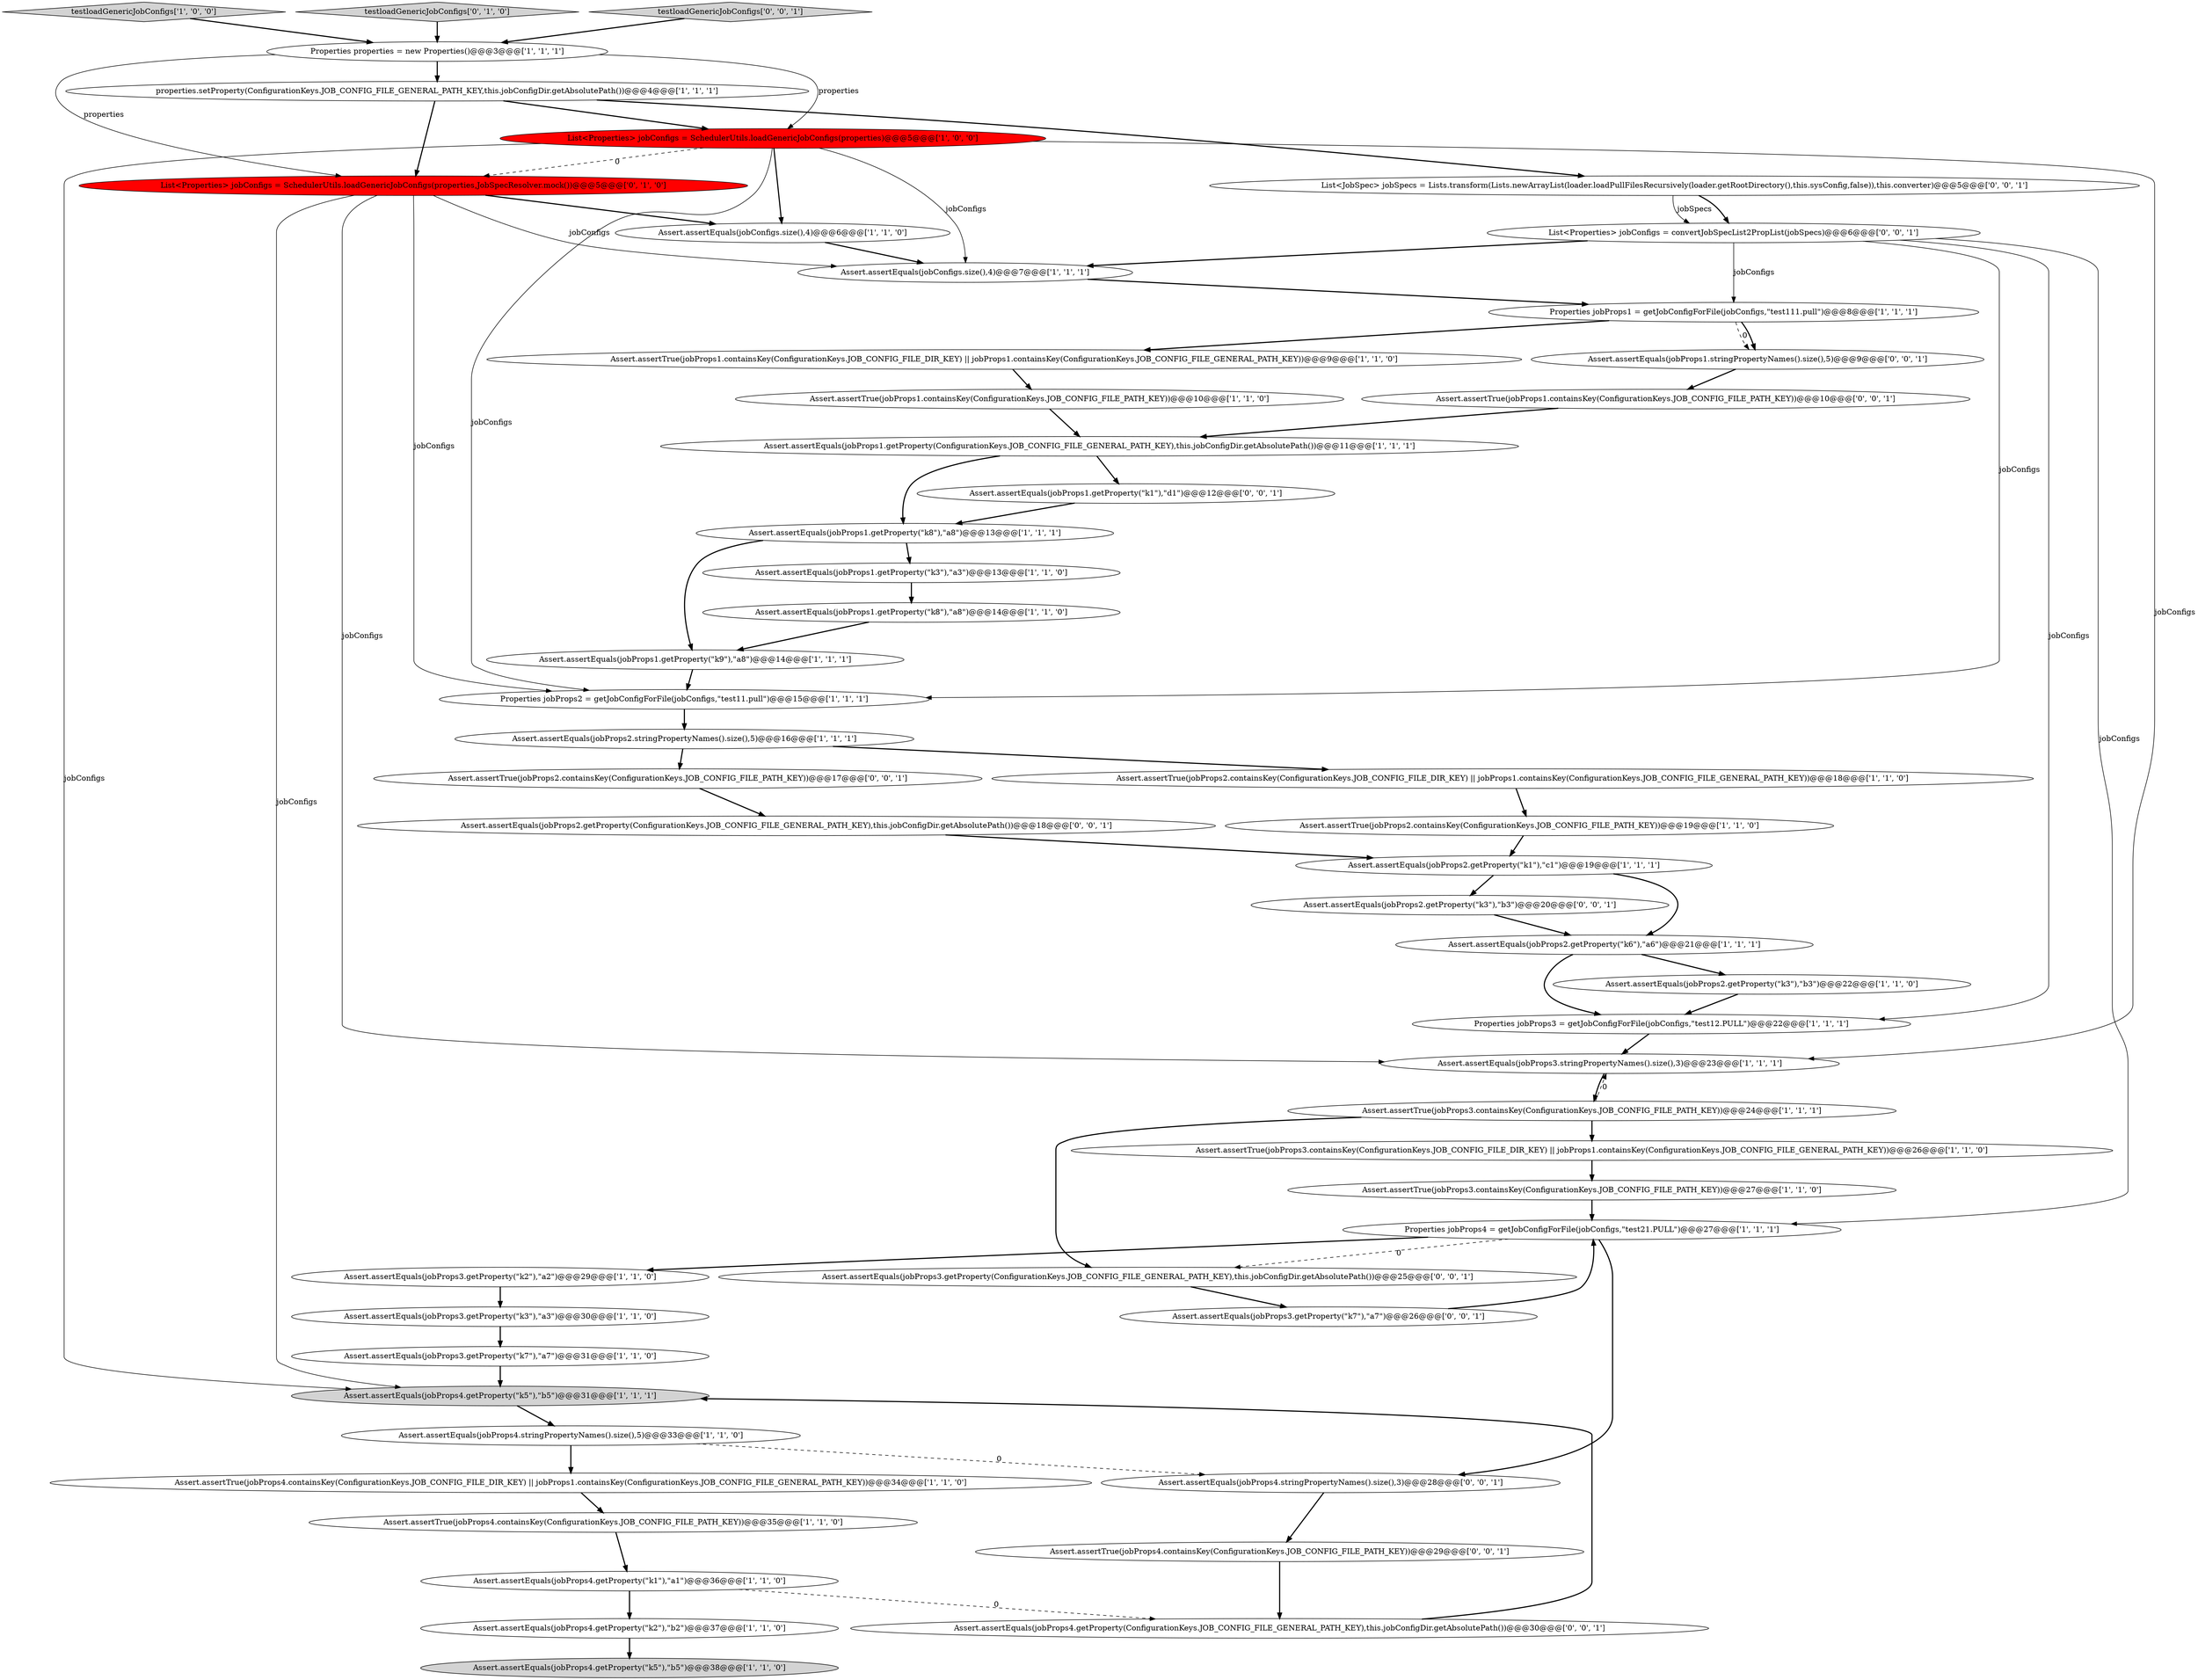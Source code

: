 digraph {
2 [style = filled, label = "List<Properties> jobConfigs = SchedulerUtils.loadGenericJobConfigs(properties)@@@5@@@['1', '0', '0']", fillcolor = red, shape = ellipse image = "AAA1AAABBB1BBB"];
12 [style = filled, label = "Assert.assertTrue(jobProps3.containsKey(ConfigurationKeys.JOB_CONFIG_FILE_PATH_KEY))@@@27@@@['1', '1', '0']", fillcolor = white, shape = ellipse image = "AAA0AAABBB1BBB"];
14 [style = filled, label = "Assert.assertEquals(jobProps1.getProperty(\"k9\"),\"a8\")@@@14@@@['1', '1', '1']", fillcolor = white, shape = ellipse image = "AAA0AAABBB1BBB"];
41 [style = filled, label = "Assert.assertEquals(jobProps2.getProperty(\"k3\"),\"b3\")@@@20@@@['0', '0', '1']", fillcolor = white, shape = ellipse image = "AAA0AAABBB3BBB"];
45 [style = filled, label = "Assert.assertEquals(jobProps1.stringPropertyNames().size(),5)@@@9@@@['0', '0', '1']", fillcolor = white, shape = ellipse image = "AAA0AAABBB3BBB"];
27 [style = filled, label = "Assert.assertEquals(jobProps4.stringPropertyNames().size(),5)@@@33@@@['1', '1', '0']", fillcolor = white, shape = ellipse image = "AAA0AAABBB1BBB"];
33 [style = filled, label = "Properties properties = new Properties()@@@3@@@['1', '1', '1']", fillcolor = white, shape = ellipse image = "AAA0AAABBB1BBB"];
29 [style = filled, label = "Assert.assertTrue(jobProps4.containsKey(ConfigurationKeys.JOB_CONFIG_FILE_PATH_KEY))@@@35@@@['1', '1', '0']", fillcolor = white, shape = ellipse image = "AAA0AAABBB1BBB"];
47 [style = filled, label = "Assert.assertEquals(jobProps3.getProperty(\"k7\"),\"a7\")@@@26@@@['0', '0', '1']", fillcolor = white, shape = ellipse image = "AAA0AAABBB3BBB"];
10 [style = filled, label = "Properties jobProps4 = getJobConfigForFile(jobConfigs,\"test21.PULL\")@@@27@@@['1', '1', '1']", fillcolor = white, shape = ellipse image = "AAA0AAABBB1BBB"];
21 [style = filled, label = "Properties jobProps1 = getJobConfigForFile(jobConfigs,\"test111.pull\")@@@8@@@['1', '1', '1']", fillcolor = white, shape = ellipse image = "AAA0AAABBB1BBB"];
34 [style = filled, label = "Assert.assertEquals(jobProps3.getProperty(\"k3\"),\"a3\")@@@30@@@['1', '1', '0']", fillcolor = white, shape = ellipse image = "AAA0AAABBB1BBB"];
15 [style = filled, label = "Assert.assertEquals(jobConfigs.size(),4)@@@7@@@['1', '1', '1']", fillcolor = white, shape = ellipse image = "AAA0AAABBB1BBB"];
4 [style = filled, label = "Assert.assertEquals(jobProps1.getProperty(\"k3\"),\"a3\")@@@13@@@['1', '1', '0']", fillcolor = white, shape = ellipse image = "AAA0AAABBB1BBB"];
40 [style = filled, label = "Assert.assertTrue(jobProps2.containsKey(ConfigurationKeys.JOB_CONFIG_FILE_PATH_KEY))@@@17@@@['0', '0', '1']", fillcolor = white, shape = ellipse image = "AAA0AAABBB3BBB"];
1 [style = filled, label = "Assert.assertEquals(jobProps4.getProperty(\"k5\"),\"b5\")@@@38@@@['1', '1', '0']", fillcolor = lightgray, shape = ellipse image = "AAA0AAABBB1BBB"];
23 [style = filled, label = "Assert.assertEquals(jobProps2.stringPropertyNames().size(),5)@@@16@@@['1', '1', '1']", fillcolor = white, shape = ellipse image = "AAA0AAABBB1BBB"];
36 [style = filled, label = "testloadGenericJobConfigs['1', '0', '0']", fillcolor = lightgray, shape = diamond image = "AAA0AAABBB1BBB"];
6 [style = filled, label = "properties.setProperty(ConfigurationKeys.JOB_CONFIG_FILE_GENERAL_PATH_KEY,this.jobConfigDir.getAbsolutePath())@@@4@@@['1', '1', '1']", fillcolor = white, shape = ellipse image = "AAA0AAABBB1BBB"];
46 [style = filled, label = "Assert.assertEquals(jobProps2.getProperty(ConfigurationKeys.JOB_CONFIG_FILE_GENERAL_PATH_KEY),this.jobConfigDir.getAbsolutePath())@@@18@@@['0', '0', '1']", fillcolor = white, shape = ellipse image = "AAA0AAABBB3BBB"];
18 [style = filled, label = "Assert.assertEquals(jobProps2.getProperty(\"k3\"),\"b3\")@@@22@@@['1', '1', '0']", fillcolor = white, shape = ellipse image = "AAA0AAABBB1BBB"];
44 [style = filled, label = "Assert.assertTrue(jobProps1.containsKey(ConfigurationKeys.JOB_CONFIG_FILE_PATH_KEY))@@@10@@@['0', '0', '1']", fillcolor = white, shape = ellipse image = "AAA0AAABBB3BBB"];
48 [style = filled, label = "List<JobSpec> jobSpecs = Lists.transform(Lists.newArrayList(loader.loadPullFilesRecursively(loader.getRootDirectory(),this.sysConfig,false)),this.converter)@@@5@@@['0', '0', '1']", fillcolor = white, shape = ellipse image = "AAA0AAABBB3BBB"];
32 [style = filled, label = "Assert.assertTrue(jobProps4.containsKey(ConfigurationKeys.JOB_CONFIG_FILE_DIR_KEY) || jobProps1.containsKey(ConfigurationKeys.JOB_CONFIG_FILE_GENERAL_PATH_KEY))@@@34@@@['1', '1', '0']", fillcolor = white, shape = ellipse image = "AAA0AAABBB1BBB"];
19 [style = filled, label = "Assert.assertTrue(jobProps1.containsKey(ConfigurationKeys.JOB_CONFIG_FILE_PATH_KEY))@@@10@@@['1', '1', '0']", fillcolor = white, shape = ellipse image = "AAA0AAABBB1BBB"];
35 [style = filled, label = "Assert.assertEquals(jobProps1.getProperty(\"k8\"),\"a8\")@@@13@@@['1', '1', '1']", fillcolor = white, shape = ellipse image = "AAA0AAABBB1BBB"];
22 [style = filled, label = "Assert.assertTrue(jobProps2.containsKey(ConfigurationKeys.JOB_CONFIG_FILE_DIR_KEY) || jobProps1.containsKey(ConfigurationKeys.JOB_CONFIG_FILE_GENERAL_PATH_KEY))@@@18@@@['1', '1', '0']", fillcolor = white, shape = ellipse image = "AAA0AAABBB1BBB"];
26 [style = filled, label = "Properties jobProps3 = getJobConfigForFile(jobConfigs,\"test12.PULL\")@@@22@@@['1', '1', '1']", fillcolor = white, shape = ellipse image = "AAA0AAABBB1BBB"];
38 [style = filled, label = "List<Properties> jobConfigs = SchedulerUtils.loadGenericJobConfigs(properties,JobSpecResolver.mock())@@@5@@@['0', '1', '0']", fillcolor = red, shape = ellipse image = "AAA1AAABBB2BBB"];
25 [style = filled, label = "Assert.assertTrue(jobProps3.containsKey(ConfigurationKeys.JOB_CONFIG_FILE_DIR_KEY) || jobProps1.containsKey(ConfigurationKeys.JOB_CONFIG_FILE_GENERAL_PATH_KEY))@@@26@@@['1', '1', '0']", fillcolor = white, shape = ellipse image = "AAA0AAABBB1BBB"];
5 [style = filled, label = "Assert.assertEquals(jobProps3.getProperty(\"k7\"),\"a7\")@@@31@@@['1', '1', '0']", fillcolor = white, shape = ellipse image = "AAA0AAABBB1BBB"];
39 [style = filled, label = "Assert.assertTrue(jobProps4.containsKey(ConfigurationKeys.JOB_CONFIG_FILE_PATH_KEY))@@@29@@@['0', '0', '1']", fillcolor = white, shape = ellipse image = "AAA0AAABBB3BBB"];
20 [style = filled, label = "Assert.assertEquals(jobProps3.getProperty(\"k2\"),\"a2\")@@@29@@@['1', '1', '0']", fillcolor = white, shape = ellipse image = "AAA0AAABBB1BBB"];
37 [style = filled, label = "testloadGenericJobConfigs['0', '1', '0']", fillcolor = lightgray, shape = diamond image = "AAA0AAABBB2BBB"];
50 [style = filled, label = "testloadGenericJobConfigs['0', '0', '1']", fillcolor = lightgray, shape = diamond image = "AAA0AAABBB3BBB"];
17 [style = filled, label = "Assert.assertEquals(jobProps2.getProperty(\"k1\"),\"c1\")@@@19@@@['1', '1', '1']", fillcolor = white, shape = ellipse image = "AAA0AAABBB1BBB"];
7 [style = filled, label = "Assert.assertEquals(jobProps2.getProperty(\"k6\"),\"a6\")@@@21@@@['1', '1', '1']", fillcolor = white, shape = ellipse image = "AAA0AAABBB1BBB"];
51 [style = filled, label = "Assert.assertEquals(jobProps1.getProperty(\"k1\"),\"d1\")@@@12@@@['0', '0', '1']", fillcolor = white, shape = ellipse image = "AAA0AAABBB3BBB"];
43 [style = filled, label = "List<Properties> jobConfigs = convertJobSpecList2PropList(jobSpecs)@@@6@@@['0', '0', '1']", fillcolor = white, shape = ellipse image = "AAA0AAABBB3BBB"];
24 [style = filled, label = "Assert.assertEquals(jobProps1.getProperty(ConfigurationKeys.JOB_CONFIG_FILE_GENERAL_PATH_KEY),this.jobConfigDir.getAbsolutePath())@@@11@@@['1', '1', '1']", fillcolor = white, shape = ellipse image = "AAA0AAABBB1BBB"];
3 [style = filled, label = "Assert.assertTrue(jobProps3.containsKey(ConfigurationKeys.JOB_CONFIG_FILE_PATH_KEY))@@@24@@@['1', '1', '1']", fillcolor = white, shape = ellipse image = "AAA0AAABBB1BBB"];
52 [style = filled, label = "Assert.assertEquals(jobProps3.getProperty(ConfigurationKeys.JOB_CONFIG_FILE_GENERAL_PATH_KEY),this.jobConfigDir.getAbsolutePath())@@@25@@@['0', '0', '1']", fillcolor = white, shape = ellipse image = "AAA0AAABBB3BBB"];
49 [style = filled, label = "Assert.assertEquals(jobProps4.getProperty(ConfigurationKeys.JOB_CONFIG_FILE_GENERAL_PATH_KEY),this.jobConfigDir.getAbsolutePath())@@@30@@@['0', '0', '1']", fillcolor = white, shape = ellipse image = "AAA0AAABBB3BBB"];
28 [style = filled, label = "Assert.assertEquals(jobProps4.getProperty(\"k1\"),\"a1\")@@@36@@@['1', '1', '0']", fillcolor = white, shape = ellipse image = "AAA0AAABBB1BBB"];
8 [style = filled, label = "Assert.assertEquals(jobProps4.getProperty(\"k2\"),\"b2\")@@@37@@@['1', '1', '0']", fillcolor = white, shape = ellipse image = "AAA0AAABBB1BBB"];
0 [style = filled, label = "Assert.assertEquals(jobProps3.stringPropertyNames().size(),3)@@@23@@@['1', '1', '1']", fillcolor = white, shape = ellipse image = "AAA0AAABBB1BBB"];
16 [style = filled, label = "Assert.assertEquals(jobProps1.getProperty(\"k8\"),\"a8\")@@@14@@@['1', '1', '0']", fillcolor = white, shape = ellipse image = "AAA0AAABBB1BBB"];
31 [style = filled, label = "Properties jobProps2 = getJobConfigForFile(jobConfigs,\"test11.pull\")@@@15@@@['1', '1', '1']", fillcolor = white, shape = ellipse image = "AAA0AAABBB1BBB"];
42 [style = filled, label = "Assert.assertEquals(jobProps4.stringPropertyNames().size(),3)@@@28@@@['0', '0', '1']", fillcolor = white, shape = ellipse image = "AAA0AAABBB3BBB"];
30 [style = filled, label = "Assert.assertEquals(jobProps4.getProperty(\"k5\"),\"b5\")@@@31@@@['1', '1', '1']", fillcolor = lightgray, shape = ellipse image = "AAA0AAABBB1BBB"];
9 [style = filled, label = "Assert.assertTrue(jobProps2.containsKey(ConfigurationKeys.JOB_CONFIG_FILE_PATH_KEY))@@@19@@@['1', '1', '0']", fillcolor = white, shape = ellipse image = "AAA0AAABBB1BBB"];
13 [style = filled, label = "Assert.assertTrue(jobProps1.containsKey(ConfigurationKeys.JOB_CONFIG_FILE_DIR_KEY) || jobProps1.containsKey(ConfigurationKeys.JOB_CONFIG_FILE_GENERAL_PATH_KEY))@@@9@@@['1', '1', '0']", fillcolor = white, shape = ellipse image = "AAA0AAABBB1BBB"];
11 [style = filled, label = "Assert.assertEquals(jobConfigs.size(),4)@@@6@@@['1', '1', '0']", fillcolor = white, shape = ellipse image = "AAA0AAABBB1BBB"];
0->3 [style = bold, label=""];
24->51 [style = bold, label=""];
33->2 [style = solid, label="properties"];
10->20 [style = bold, label=""];
27->32 [style = bold, label=""];
31->23 [style = bold, label=""];
41->7 [style = bold, label=""];
3->52 [style = bold, label=""];
24->35 [style = bold, label=""];
15->21 [style = bold, label=""];
3->25 [style = bold, label=""];
34->5 [style = bold, label=""];
20->34 [style = bold, label=""];
33->6 [style = bold, label=""];
38->11 [style = bold, label=""];
17->41 [style = bold, label=""];
22->9 [style = bold, label=""];
18->26 [style = bold, label=""];
30->27 [style = bold, label=""];
42->39 [style = bold, label=""];
38->0 [style = solid, label="jobConfigs"];
9->17 [style = bold, label=""];
47->10 [style = bold, label=""];
38->15 [style = solid, label="jobConfigs"];
28->49 [style = dashed, label="0"];
36->33 [style = bold, label=""];
51->35 [style = bold, label=""];
45->44 [style = bold, label=""];
35->14 [style = bold, label=""];
35->4 [style = bold, label=""];
2->38 [style = dashed, label="0"];
21->45 [style = dashed, label="0"];
11->15 [style = bold, label=""];
27->42 [style = dashed, label="0"];
19->24 [style = bold, label=""];
6->2 [style = bold, label=""];
32->29 [style = bold, label=""];
17->7 [style = bold, label=""];
29->28 [style = bold, label=""];
8->1 [style = bold, label=""];
21->45 [style = bold, label=""];
40->46 [style = bold, label=""];
7->26 [style = bold, label=""];
26->0 [style = bold, label=""];
13->19 [style = bold, label=""];
12->10 [style = bold, label=""];
6->38 [style = bold, label=""];
23->22 [style = bold, label=""];
52->47 [style = bold, label=""];
2->31 [style = solid, label="jobConfigs"];
33->38 [style = solid, label="properties"];
43->31 [style = solid, label="jobConfigs"];
10->42 [style = bold, label=""];
2->30 [style = solid, label="jobConfigs"];
25->12 [style = bold, label=""];
48->43 [style = bold, label=""];
43->15 [style = bold, label=""];
23->40 [style = bold, label=""];
49->30 [style = bold, label=""];
38->31 [style = solid, label="jobConfigs"];
48->43 [style = solid, label="jobSpecs"];
28->8 [style = bold, label=""];
39->49 [style = bold, label=""];
14->31 [style = bold, label=""];
2->0 [style = solid, label="jobConfigs"];
7->18 [style = bold, label=""];
16->14 [style = bold, label=""];
38->30 [style = solid, label="jobConfigs"];
43->10 [style = solid, label="jobConfigs"];
50->33 [style = bold, label=""];
5->30 [style = bold, label=""];
44->24 [style = bold, label=""];
37->33 [style = bold, label=""];
3->0 [style = dashed, label="0"];
2->15 [style = solid, label="jobConfigs"];
46->17 [style = bold, label=""];
43->21 [style = solid, label="jobConfigs"];
10->52 [style = dashed, label="0"];
2->11 [style = bold, label=""];
4->16 [style = bold, label=""];
6->48 [style = bold, label=""];
21->13 [style = bold, label=""];
43->26 [style = solid, label="jobConfigs"];
}
